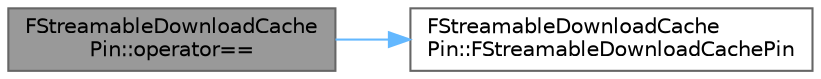 digraph "FStreamableDownloadCachePin::operator=="
{
 // INTERACTIVE_SVG=YES
 // LATEX_PDF_SIZE
  bgcolor="transparent";
  edge [fontname=Helvetica,fontsize=10,labelfontname=Helvetica,labelfontsize=10];
  node [fontname=Helvetica,fontsize=10,shape=box,height=0.2,width=0.4];
  rankdir="LR";
  Node1 [id="Node000001",label="FStreamableDownloadCache\lPin::operator==",height=0.2,width=0.4,color="gray40", fillcolor="grey60", style="filled", fontcolor="black",tooltip=" "];
  Node1 -> Node2 [id="edge1_Node000001_Node000002",color="steelblue1",style="solid",tooltip=" "];
  Node2 [id="Node000002",label="FStreamableDownloadCache\lPin::FStreamableDownloadCachePin",height=0.2,width=0.4,color="grey40", fillcolor="white", style="filled",URL="$db/d58/structFStreamableDownloadCachePin.html#af41db6098611d1d6023e53ec49491218",tooltip=" "];
}
